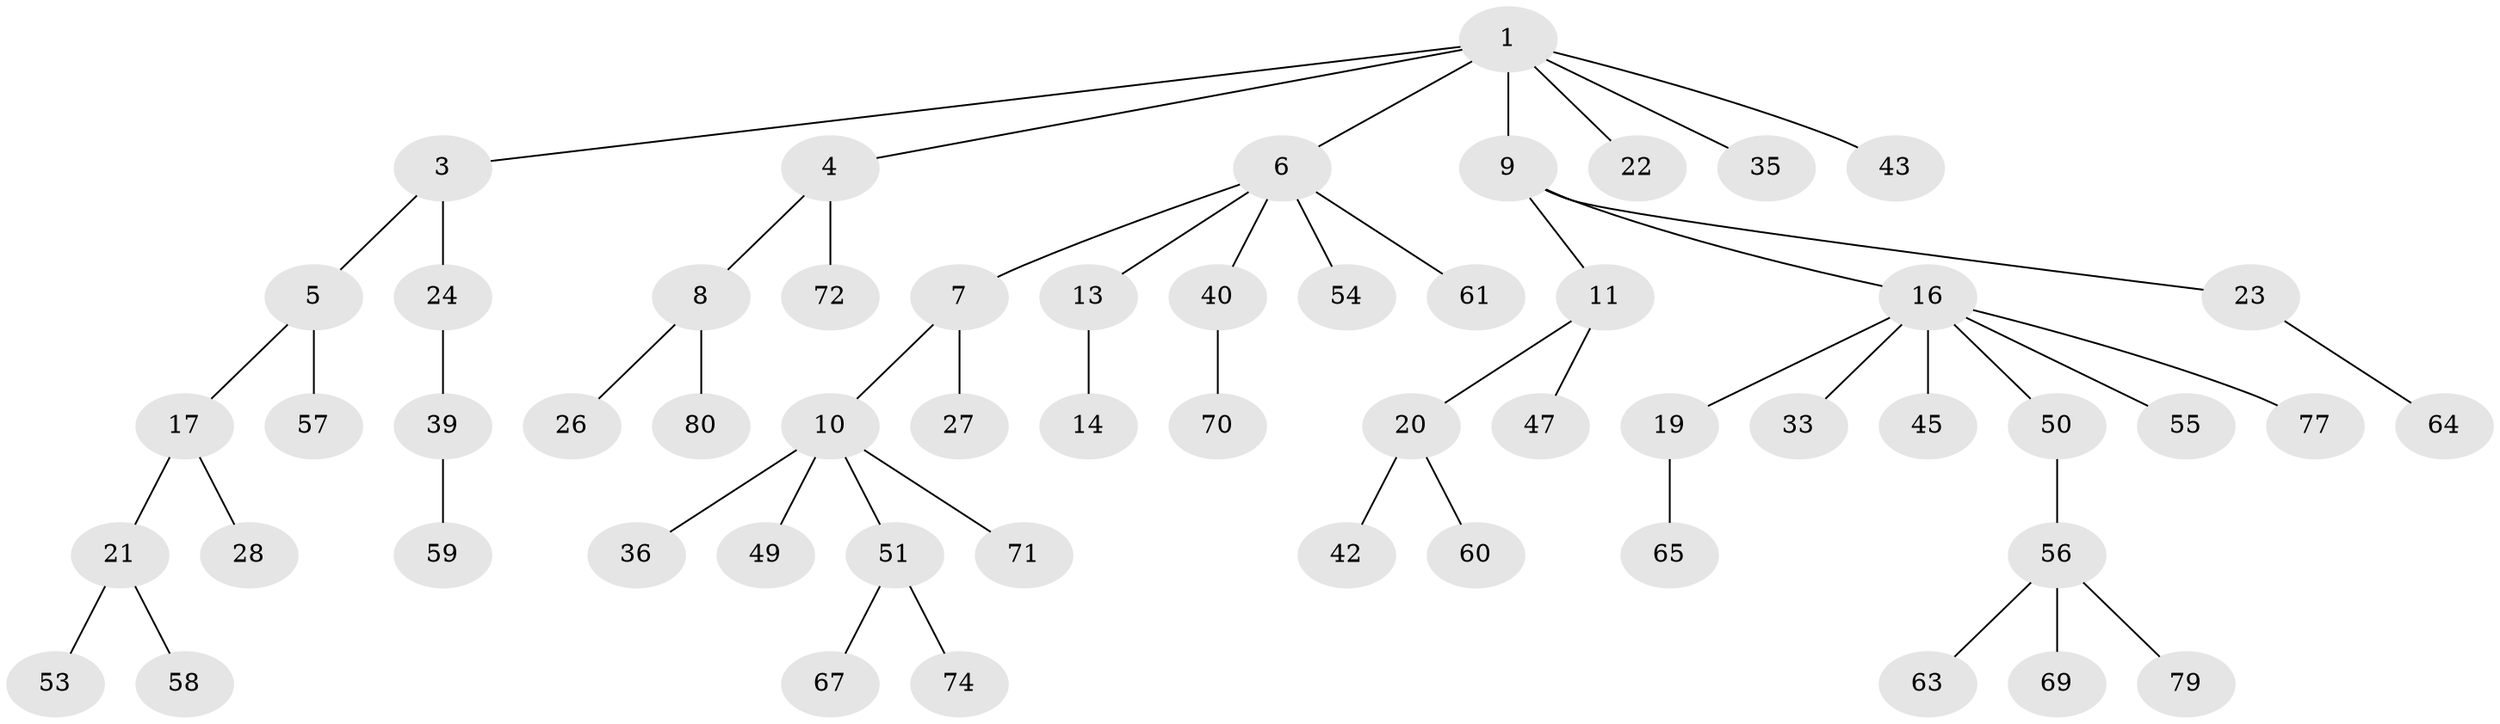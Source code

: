// original degree distribution, {5: 0.0375, 4: 0.0375, 3: 0.2125, 6: 0.025, 2: 0.1625, 1: 0.525}
// Generated by graph-tools (version 1.1) at 2025/19/03/04/25 18:19:07]
// undirected, 56 vertices, 55 edges
graph export_dot {
graph [start="1"]
  node [color=gray90,style=filled];
  1 [super="+2"];
  3;
  4;
  5 [super="+44"];
  6;
  7 [super="+12"];
  8 [super="+25"];
  9 [super="+29+32"];
  10 [super="+15"];
  11;
  13;
  14;
  16 [super="+18+31"];
  17;
  19;
  20;
  21;
  22 [super="+46"];
  23;
  24 [super="+41"];
  26 [super="+62+68"];
  27 [super="+52"];
  28;
  33;
  35;
  36;
  39;
  40;
  42;
  43 [super="+78"];
  45;
  47;
  49;
  50;
  51;
  53;
  54;
  55;
  56;
  57;
  58;
  59;
  60 [super="+75+73"];
  61;
  63;
  64;
  65;
  67;
  69;
  70;
  71;
  72;
  74;
  77;
  79;
  80;
  1 -- 3;
  1 -- 22;
  1 -- 35;
  1 -- 43;
  1 -- 4;
  1 -- 9;
  1 -- 6;
  3 -- 5;
  3 -- 24;
  4 -- 8;
  4 -- 72;
  5 -- 17;
  5 -- 57;
  6 -- 7;
  6 -- 13;
  6 -- 40;
  6 -- 54;
  6 -- 61;
  7 -- 10;
  7 -- 27;
  8 -- 26;
  8 -- 80;
  9 -- 11;
  9 -- 16;
  9 -- 23;
  10 -- 36;
  10 -- 49;
  10 -- 51;
  10 -- 71;
  11 -- 20;
  11 -- 47;
  13 -- 14;
  16 -- 19;
  16 -- 45;
  16 -- 33;
  16 -- 55;
  16 -- 50;
  16 -- 77;
  17 -- 21;
  17 -- 28;
  19 -- 65;
  20 -- 42;
  20 -- 60;
  21 -- 53;
  21 -- 58;
  23 -- 64;
  24 -- 39;
  39 -- 59;
  40 -- 70;
  50 -- 56;
  51 -- 67;
  51 -- 74;
  56 -- 63;
  56 -- 69;
  56 -- 79;
}

